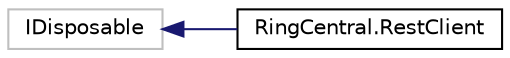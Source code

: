 digraph "Graphical Class Hierarchy"
{
 // LATEX_PDF_SIZE
  edge [fontname="Helvetica",fontsize="10",labelfontname="Helvetica",labelfontsize="10"];
  node [fontname="Helvetica",fontsize="10",shape=record];
  rankdir="LR";
  Node669 [label="IDisposable",height=0.2,width=0.4,color="grey75", fillcolor="white", style="filled",tooltip=" "];
  Node669 -> Node0 [dir="back",color="midnightblue",fontsize="10",style="solid",fontname="Helvetica"];
  Node0 [label="RingCentral.RestClient",height=0.2,width=0.4,color="black", fillcolor="white", style="filled",URL="$classRingCentral_1_1RestClient.html",tooltip=" "];
}
